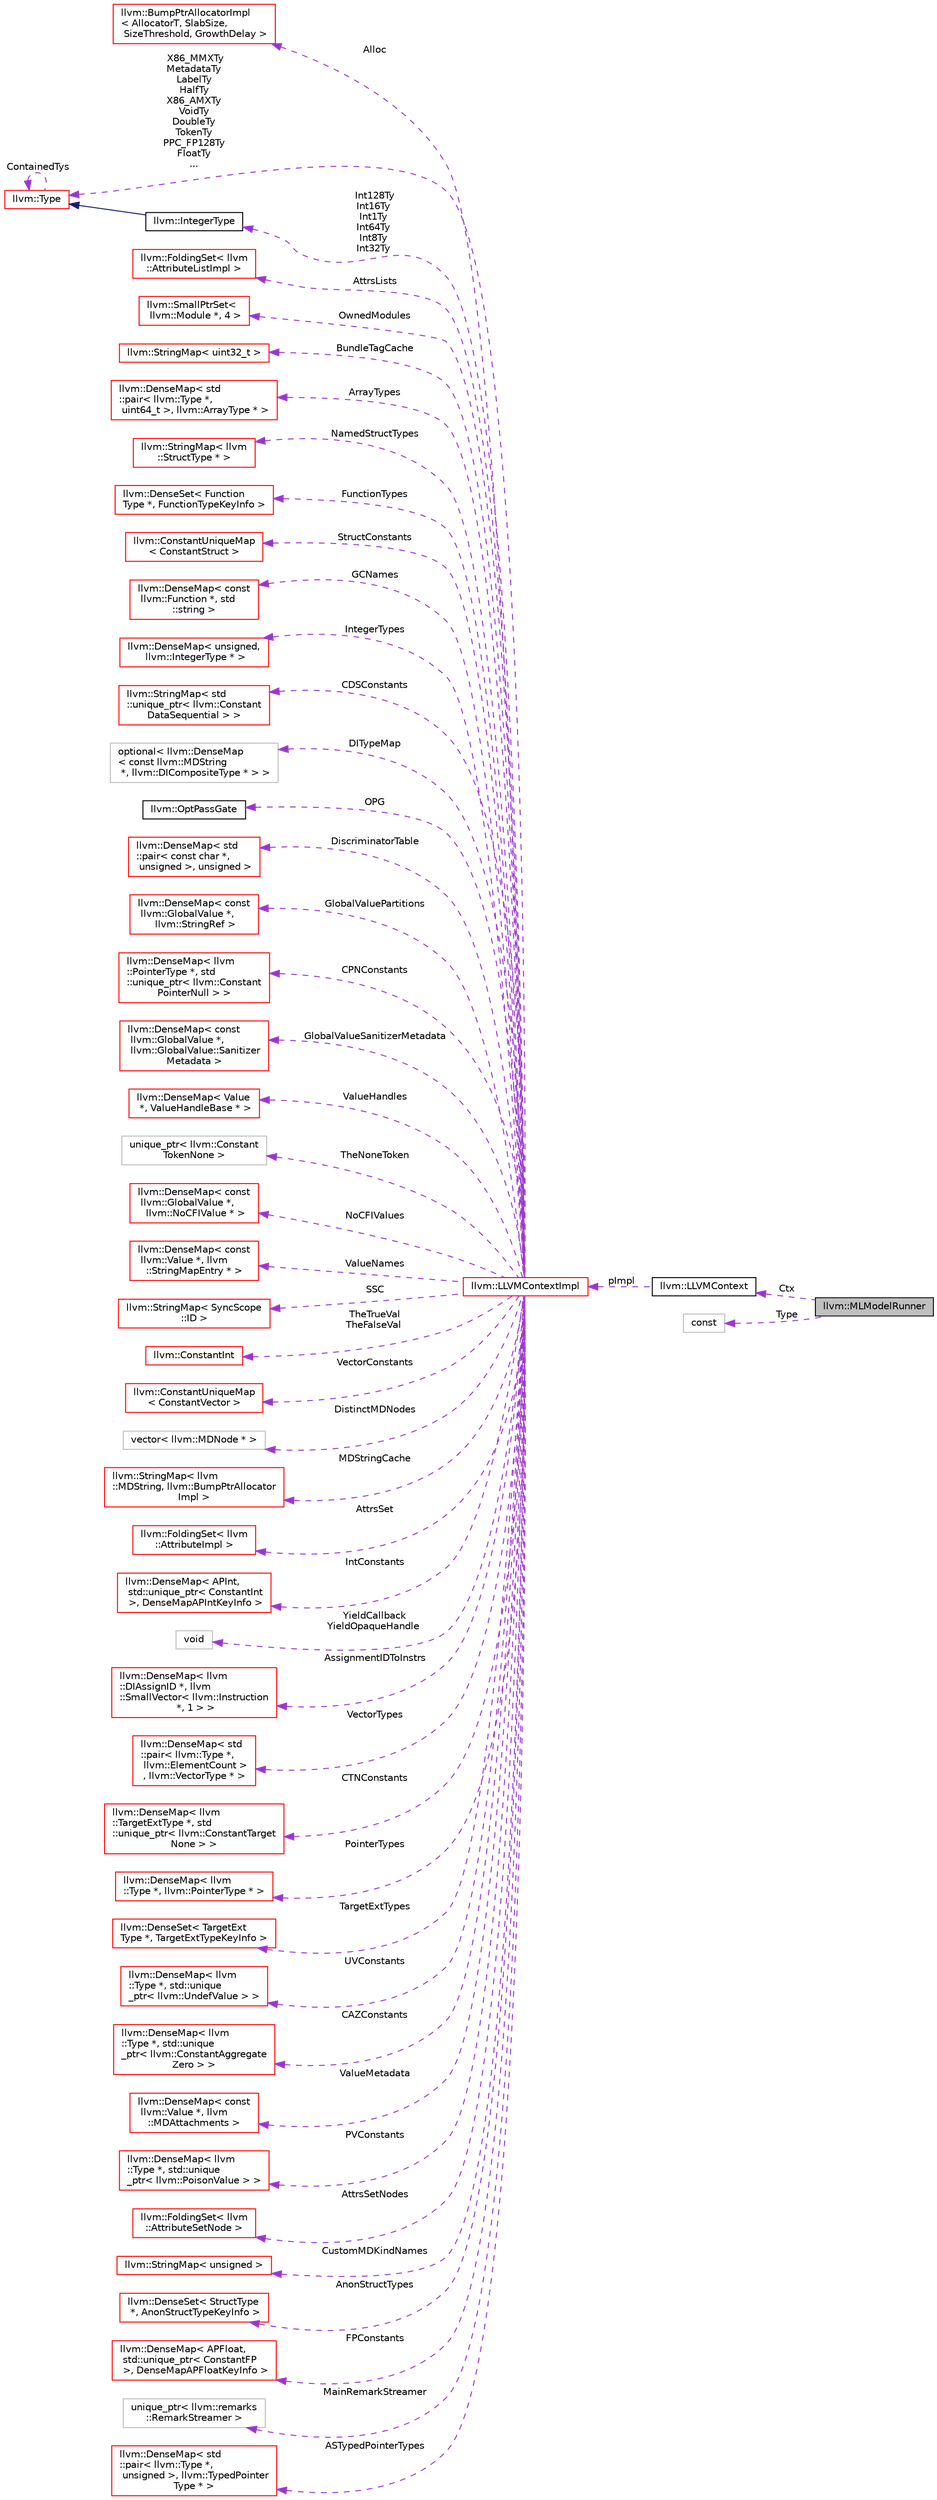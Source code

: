 digraph "llvm::MLModelRunner"
{
 // LATEX_PDF_SIZE
  bgcolor="transparent";
  edge [fontname="Helvetica",fontsize="10",labelfontname="Helvetica",labelfontsize="10"];
  node [fontname="Helvetica",fontsize="10",shape=record];
  rankdir="LR";
  Node1 [label="llvm::MLModelRunner",height=0.2,width=0.4,color="black", fillcolor="grey75", style="filled", fontcolor="black",tooltip="MLModelRunner interface: abstraction of a mechanism for evaluating a tensorflow \"saved model\"."];
  Node2 -> Node1 [dir="back",color="darkorchid3",fontsize="10",style="dashed",label=" Ctx" ,fontname="Helvetica"];
  Node2 [label="llvm::LLVMContext",height=0.2,width=0.4,color="black",URL="$classllvm_1_1LLVMContext.html",tooltip="This is an important class for using LLVM in a threaded context."];
  Node3 -> Node2 [dir="back",color="darkorchid3",fontsize="10",style="dashed",label=" pImpl" ,fontname="Helvetica"];
  Node3 [label="llvm::LLVMContextImpl",height=0.2,width=0.4,color="red",URL="$classllvm_1_1LLVMContextImpl.html",tooltip=" "];
  Node4 -> Node3 [dir="back",color="darkorchid3",fontsize="10",style="dashed",label=" Alloc" ,fontname="Helvetica"];
  Node4 [label="llvm::BumpPtrAllocatorImpl\l\< AllocatorT, SlabSize,\l SizeThreshold, GrowthDelay \>",height=0.2,width=0.4,color="red",URL="$classllvm_1_1BumpPtrAllocatorImpl.html",tooltip="Allocate memory in an ever growing pool, as if by bump-pointer."];
  Node12 -> Node3 [dir="back",color="darkorchid3",fontsize="10",style="dashed",label=" X86_MMXTy\nMetadataTy\nLabelTy\nHalfTy\nX86_AMXTy\nVoidTy\nDoubleTy\nTokenTy\nPPC_FP128Ty\nFloatTy\n..." ,fontname="Helvetica"];
  Node12 [label="llvm::Type",height=0.2,width=0.4,color="red",URL="$classllvm_1_1Type.html",tooltip="The instances of the Type class are immutable: once they are created, they are never changed."];
  Node12 -> Node12 [dir="back",color="darkorchid3",fontsize="10",style="dashed",label=" ContainedTys" ,fontname="Helvetica"];
  Node14 -> Node3 [dir="back",color="darkorchid3",fontsize="10",style="dashed",label=" AttrsLists" ,fontname="Helvetica"];
  Node14 [label="llvm::FoldingSet\< llvm\l::AttributeListImpl \>",height=0.2,width=0.4,color="red",URL="$classllvm_1_1FoldingSet.html",tooltip=" "];
  Node21 -> Node3 [dir="back",color="darkorchid3",fontsize="10",style="dashed",label=" OwnedModules" ,fontname="Helvetica"];
  Node21 [label="llvm::SmallPtrSet\<\l llvm::Module *, 4 \>",height=0.2,width=0.4,color="red",URL="$classllvm_1_1SmallPtrSet.html",tooltip=" "];
  Node28 -> Node3 [dir="back",color="darkorchid3",fontsize="10",style="dashed",label=" BundleTagCache" ,fontname="Helvetica"];
  Node28 [label="llvm::StringMap\< uint32_t \>",height=0.2,width=0.4,color="red",URL="$classllvm_1_1StringMap.html",tooltip=" "];
  Node33 -> Node3 [dir="back",color="darkorchid3",fontsize="10",style="dashed",label=" ArrayTypes" ,fontname="Helvetica"];
  Node33 [label="llvm::DenseMap\< std\l::pair\< llvm::Type *,\l uint64_t \>, llvm::ArrayType * \>",height=0.2,width=0.4,color="red",URL="$classllvm_1_1DenseMap.html",tooltip=" "];
  Node38 -> Node3 [dir="back",color="darkorchid3",fontsize="10",style="dashed",label=" NamedStructTypes" ,fontname="Helvetica"];
  Node38 [label="llvm::StringMap\< llvm\l::StructType * \>",height=0.2,width=0.4,color="red",URL="$classllvm_1_1StringMap.html",tooltip=" "];
  Node39 -> Node3 [dir="back",color="darkorchid3",fontsize="10",style="dashed",label=" FunctionTypes" ,fontname="Helvetica"];
  Node39 [label="llvm::DenseSet\< Function\lType *, FunctionTypeKeyInfo \>",height=0.2,width=0.4,color="red",URL="$classllvm_1_1DenseSet.html",tooltip=" "];
  Node44 -> Node3 [dir="back",color="darkorchid3",fontsize="10",style="dashed",label=" StructConstants" ,fontname="Helvetica"];
  Node44 [label="llvm::ConstantUniqueMap\l\< ConstantStruct \>",height=0.2,width=0.4,color="red",URL="$classllvm_1_1ConstantUniqueMap.html",tooltip=" "];
  Node46 -> Node3 [dir="back",color="darkorchid3",fontsize="10",style="dashed",label=" GCNames" ,fontname="Helvetica"];
  Node46 [label="llvm::DenseMap\< const\l llvm::Function *, std\l::string \>",height=0.2,width=0.4,color="red",URL="$classllvm_1_1DenseMap.html",tooltip=" "];
  Node48 -> Node3 [dir="back",color="darkorchid3",fontsize="10",style="dashed",label=" IntegerTypes" ,fontname="Helvetica"];
  Node48 [label="llvm::DenseMap\< unsigned,\l llvm::IntegerType * \>",height=0.2,width=0.4,color="red",URL="$classllvm_1_1DenseMap.html",tooltip=" "];
  Node50 -> Node3 [dir="back",color="darkorchid3",fontsize="10",style="dashed",label=" CDSConstants" ,fontname="Helvetica"];
  Node50 [label="llvm::StringMap\< std\l::unique_ptr\< llvm::Constant\lDataSequential \> \>",height=0.2,width=0.4,color="red",URL="$classllvm_1_1StringMap.html",tooltip=" "];
  Node51 -> Node3 [dir="back",color="darkorchid3",fontsize="10",style="dashed",label=" DITypeMap" ,fontname="Helvetica"];
  Node51 [label="optional\< llvm::DenseMap\l\< const llvm::MDString\l *, llvm::DICompositeType * \> \>",height=0.2,width=0.4,color="grey75",tooltip=" "];
  Node52 -> Node3 [dir="back",color="darkorchid3",fontsize="10",style="dashed",label=" OPG" ,fontname="Helvetica"];
  Node52 [label="llvm::OptPassGate",height=0.2,width=0.4,color="black",URL="$classllvm_1_1OptPassGate.html",tooltip="Extensions to this class implement mechanisms to disable passes and individual optimizations at compi..."];
  Node53 -> Node3 [dir="back",color="darkorchid3",fontsize="10",style="dashed",label=" DiscriminatorTable" ,fontname="Helvetica"];
  Node53 [label="llvm::DenseMap\< std\l::pair\< const char *,\l unsigned \>, unsigned \>",height=0.2,width=0.4,color="red",URL="$classllvm_1_1DenseMap.html",tooltip=" "];
  Node55 -> Node3 [dir="back",color="darkorchid3",fontsize="10",style="dashed",label=" GlobalValuePartitions" ,fontname="Helvetica"];
  Node55 [label="llvm::DenseMap\< const\l llvm::GlobalValue *,\l llvm::StringRef \>",height=0.2,width=0.4,color="red",URL="$classllvm_1_1DenseMap.html",tooltip=" "];
  Node57 -> Node3 [dir="back",color="darkorchid3",fontsize="10",style="dashed",label=" CPNConstants" ,fontname="Helvetica"];
  Node57 [label="llvm::DenseMap\< llvm\l::PointerType *, std\l::unique_ptr\< llvm::Constant\lPointerNull \> \>",height=0.2,width=0.4,color="red",URL="$classllvm_1_1DenseMap.html",tooltip=" "];
  Node59 -> Node3 [dir="back",color="darkorchid3",fontsize="10",style="dashed",label=" GlobalValueSanitizerMetadata" ,fontname="Helvetica"];
  Node59 [label="llvm::DenseMap\< const\l llvm::GlobalValue *,\l llvm::GlobalValue::Sanitizer\lMetadata \>",height=0.2,width=0.4,color="red",URL="$classllvm_1_1DenseMap.html",tooltip=" "];
  Node61 -> Node3 [dir="back",color="darkorchid3",fontsize="10",style="dashed",label=" ValueHandles" ,fontname="Helvetica"];
  Node61 [label="llvm::DenseMap\< Value\l *, ValueHandleBase * \>",height=0.2,width=0.4,color="red",URL="$classllvm_1_1DenseMap.html",tooltip=" "];
  Node63 -> Node3 [dir="back",color="darkorchid3",fontsize="10",style="dashed",label=" TheNoneToken" ,fontname="Helvetica"];
  Node63 [label="unique_ptr\< llvm::Constant\lTokenNone \>",height=0.2,width=0.4,color="grey75",tooltip=" "];
  Node64 -> Node3 [dir="back",color="darkorchid3",fontsize="10",style="dashed",label=" NoCFIValues" ,fontname="Helvetica"];
  Node64 [label="llvm::DenseMap\< const\l llvm::GlobalValue *,\l llvm::NoCFIValue * \>",height=0.2,width=0.4,color="red",URL="$classllvm_1_1DenseMap.html",tooltip=" "];
  Node66 -> Node3 [dir="back",color="darkorchid3",fontsize="10",style="dashed",label=" ValueNames" ,fontname="Helvetica"];
  Node66 [label="llvm::DenseMap\< const\l llvm::Value *, llvm\l::StringMapEntry * \>",height=0.2,width=0.4,color="red",URL="$classllvm_1_1DenseMap.html",tooltip=" "];
  Node68 -> Node3 [dir="back",color="darkorchid3",fontsize="10",style="dashed",label=" SSC" ,fontname="Helvetica"];
  Node68 [label="llvm::StringMap\< SyncScope\l::ID \>",height=0.2,width=0.4,color="red",URL="$classllvm_1_1StringMap.html",tooltip=" "];
  Node69 -> Node3 [dir="back",color="darkorchid3",fontsize="10",style="dashed",label=" TheTrueVal\nTheFalseVal" ,fontname="Helvetica"];
  Node69 [label="llvm::ConstantInt",height=0.2,width=0.4,color="red",URL="$classllvm_1_1ConstantInt.html",tooltip="This is the shared class of boolean and integer constants."];
  Node75 -> Node3 [dir="back",color="darkorchid3",fontsize="10",style="dashed",label=" VectorConstants" ,fontname="Helvetica"];
  Node75 [label="llvm::ConstantUniqueMap\l\< ConstantVector \>",height=0.2,width=0.4,color="red",URL="$classllvm_1_1ConstantUniqueMap.html",tooltip=" "];
  Node76 -> Node3 [dir="back",color="darkorchid3",fontsize="10",style="dashed",label=" DistinctMDNodes" ,fontname="Helvetica"];
  Node76 [label="vector\< llvm::MDNode * \>",height=0.2,width=0.4,color="grey75",tooltip=" "];
  Node77 -> Node3 [dir="back",color="darkorchid3",fontsize="10",style="dashed",label=" MDStringCache" ,fontname="Helvetica"];
  Node77 [label="llvm::StringMap\< llvm\l::MDString, llvm::BumpPtrAllocator\lImpl \>",height=0.2,width=0.4,color="red",URL="$classllvm_1_1StringMap.html",tooltip=" "];
  Node79 -> Node3 [dir="back",color="darkorchid3",fontsize="10",style="dashed",label=" AttrsSet" ,fontname="Helvetica"];
  Node79 [label="llvm::FoldingSet\< llvm\l::AttributeImpl \>",height=0.2,width=0.4,color="red",URL="$classllvm_1_1FoldingSet.html",tooltip=" "];
  Node81 -> Node3 [dir="back",color="darkorchid3",fontsize="10",style="dashed",label=" IntConstants" ,fontname="Helvetica"];
  Node81 [label="llvm::DenseMap\< APInt,\l std::unique_ptr\< ConstantInt\l \>, DenseMapAPIntKeyInfo \>",height=0.2,width=0.4,color="red",URL="$classllvm_1_1DenseMap.html",tooltip=" "];
  Node17 -> Node3 [dir="back",color="darkorchid3",fontsize="10",style="dashed",label=" YieldCallback\nYieldOpaqueHandle" ,fontname="Helvetica"];
  Node17 [label="void",height=0.2,width=0.4,color="grey75",tooltip=" "];
  Node83 -> Node3 [dir="back",color="darkorchid3",fontsize="10",style="dashed",label=" AssignmentIDToInstrs" ,fontname="Helvetica"];
  Node83 [label="llvm::DenseMap\< llvm\l::DIAssignID *, llvm\l::SmallVector\< llvm::Instruction\l *, 1 \> \>",height=0.2,width=0.4,color="red",URL="$classllvm_1_1DenseMap.html",tooltip=" "];
  Node85 -> Node3 [dir="back",color="darkorchid3",fontsize="10",style="dashed",label=" VectorTypes" ,fontname="Helvetica"];
  Node85 [label="llvm::DenseMap\< std\l::pair\< llvm::Type *,\l llvm::ElementCount \>\l, llvm::VectorType * \>",height=0.2,width=0.4,color="red",URL="$classllvm_1_1DenseMap.html",tooltip=" "];
  Node87 -> Node3 [dir="back",color="darkorchid3",fontsize="10",style="dashed",label=" CTNConstants" ,fontname="Helvetica"];
  Node87 [label="llvm::DenseMap\< llvm\l::TargetExtType *, std\l::unique_ptr\< llvm::ConstantTarget\lNone \> \>",height=0.2,width=0.4,color="red",URL="$classllvm_1_1DenseMap.html",tooltip=" "];
  Node89 -> Node3 [dir="back",color="darkorchid3",fontsize="10",style="dashed",label=" PointerTypes" ,fontname="Helvetica"];
  Node89 [label="llvm::DenseMap\< llvm\l::Type *, llvm::PointerType * \>",height=0.2,width=0.4,color="red",URL="$classllvm_1_1DenseMap.html",tooltip=" "];
  Node91 -> Node3 [dir="back",color="darkorchid3",fontsize="10",style="dashed",label=" TargetExtTypes" ,fontname="Helvetica"];
  Node91 [label="llvm::DenseSet\< TargetExt\lType *, TargetExtTypeKeyInfo \>",height=0.2,width=0.4,color="red",URL="$classllvm_1_1DenseSet.html",tooltip=" "];
  Node93 -> Node3 [dir="back",color="darkorchid3",fontsize="10",style="dashed",label=" Int128Ty\nInt16Ty\nInt1Ty\nInt64Ty\nInt8Ty\nInt32Ty" ,fontname="Helvetica"];
  Node93 [label="llvm::IntegerType",height=0.2,width=0.4,color="black",URL="$classllvm_1_1IntegerType.html",tooltip="Class to represent integer types."];
  Node12 -> Node93 [dir="back",color="midnightblue",fontsize="10",style="solid",fontname="Helvetica"];
  Node94 -> Node3 [dir="back",color="darkorchid3",fontsize="10",style="dashed",label=" UVConstants" ,fontname="Helvetica"];
  Node94 [label="llvm::DenseMap\< llvm\l::Type *, std::unique\l_ptr\< llvm::UndefValue \> \>",height=0.2,width=0.4,color="red",URL="$classllvm_1_1DenseMap.html",tooltip=" "];
  Node96 -> Node3 [dir="back",color="darkorchid3",fontsize="10",style="dashed",label=" CAZConstants" ,fontname="Helvetica"];
  Node96 [label="llvm::DenseMap\< llvm\l::Type *, std::unique\l_ptr\< llvm::ConstantAggregate\lZero \> \>",height=0.2,width=0.4,color="red",URL="$classllvm_1_1DenseMap.html",tooltip=" "];
  Node98 -> Node3 [dir="back",color="darkorchid3",fontsize="10",style="dashed",label=" ValueMetadata" ,fontname="Helvetica"];
  Node98 [label="llvm::DenseMap\< const\l llvm::Value *, llvm\l::MDAttachments \>",height=0.2,width=0.4,color="red",URL="$classllvm_1_1DenseMap.html",tooltip=" "];
  Node100 -> Node3 [dir="back",color="darkorchid3",fontsize="10",style="dashed",label=" PVConstants" ,fontname="Helvetica"];
  Node100 [label="llvm::DenseMap\< llvm\l::Type *, std::unique\l_ptr\< llvm::PoisonValue \> \>",height=0.2,width=0.4,color="red",URL="$classllvm_1_1DenseMap.html",tooltip=" "];
  Node102 -> Node3 [dir="back",color="darkorchid3",fontsize="10",style="dashed",label=" AttrsSetNodes" ,fontname="Helvetica"];
  Node102 [label="llvm::FoldingSet\< llvm\l::AttributeSetNode \>",height=0.2,width=0.4,color="red",URL="$classllvm_1_1FoldingSet.html",tooltip=" "];
  Node104 -> Node3 [dir="back",color="darkorchid3",fontsize="10",style="dashed",label=" CustomMDKindNames" ,fontname="Helvetica"];
  Node104 [label="llvm::StringMap\< unsigned \>",height=0.2,width=0.4,color="red",URL="$classllvm_1_1StringMap.html",tooltip=" "];
  Node105 -> Node3 [dir="back",color="darkorchid3",fontsize="10",style="dashed",label=" AnonStructTypes" ,fontname="Helvetica"];
  Node105 [label="llvm::DenseSet\< StructType\l *, AnonStructTypeKeyInfo \>",height=0.2,width=0.4,color="red",URL="$classllvm_1_1DenseSet.html",tooltip=" "];
  Node107 -> Node3 [dir="back",color="darkorchid3",fontsize="10",style="dashed",label=" FPConstants" ,fontname="Helvetica"];
  Node107 [label="llvm::DenseMap\< APFloat,\l std::unique_ptr\< ConstantFP\l \>, DenseMapAPFloatKeyInfo \>",height=0.2,width=0.4,color="red",URL="$classllvm_1_1DenseMap.html",tooltip=" "];
  Node109 -> Node3 [dir="back",color="darkorchid3",fontsize="10",style="dashed",label=" MainRemarkStreamer" ,fontname="Helvetica"];
  Node109 [label="unique_ptr\< llvm::remarks\l::RemarkStreamer \>",height=0.2,width=0.4,color="grey75",tooltip=" "];
  Node110 -> Node3 [dir="back",color="darkorchid3",fontsize="10",style="dashed",label=" ASTypedPointerTypes" ,fontname="Helvetica"];
  Node110 [label="llvm::DenseMap\< std\l::pair\< llvm::Type *,\l unsigned \>, llvm::TypedPointer\lType * \>",height=0.2,width=0.4,color="red",URL="$classllvm_1_1DenseMap.html",tooltip=" "];
  Node25 -> Node1 [dir="back",color="darkorchid3",fontsize="10",style="dashed",label=" Type" ,fontname="Helvetica"];
  Node25 [label="const",height=0.2,width=0.4,color="grey75",tooltip=" "];
}
